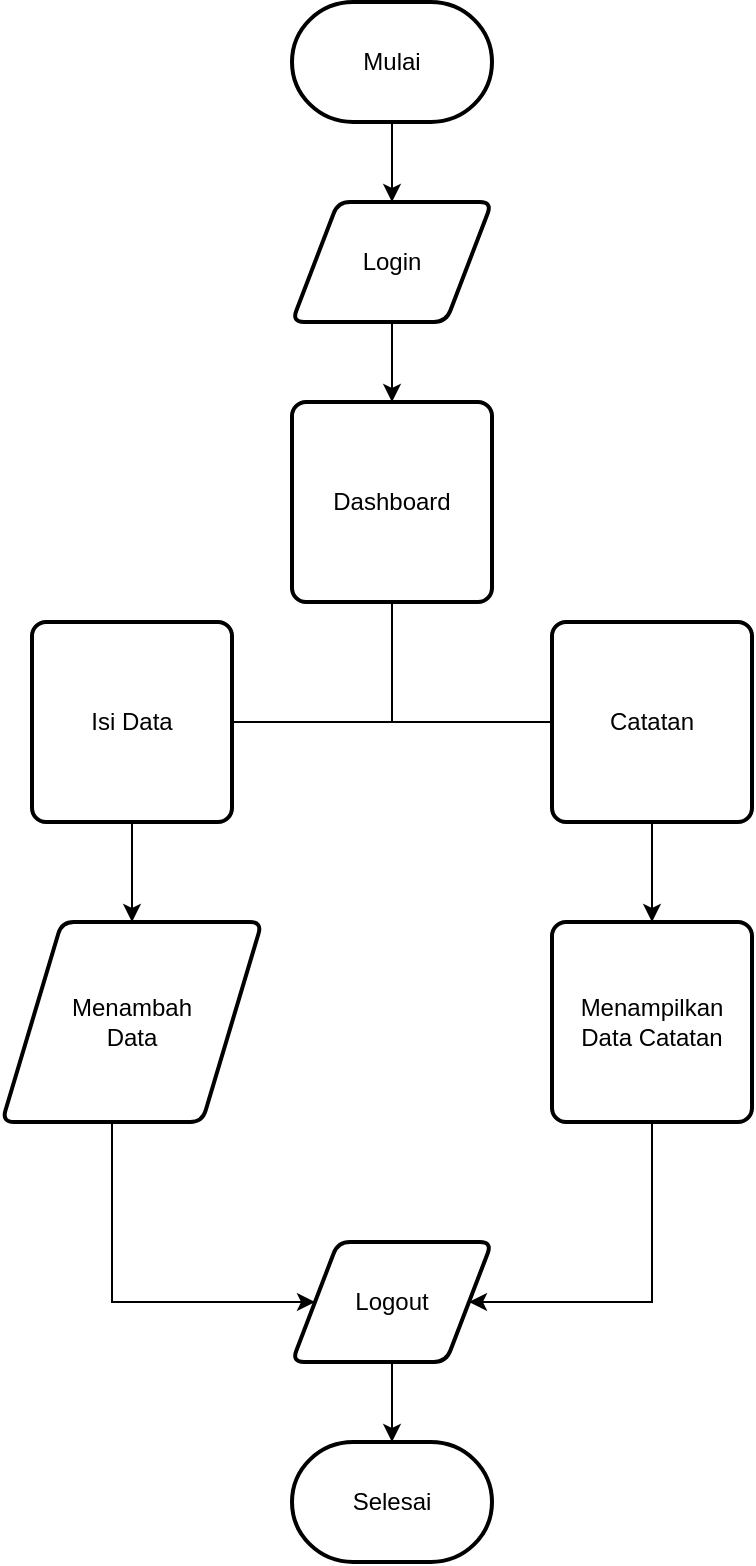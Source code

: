 <mxfile version="16.5.1" type="device"><diagram id="_blxGAV4JjLxst72lgRv" name="Page-1"><mxGraphModel dx="868" dy="593" grid="1" gridSize="10" guides="1" tooltips="1" connect="1" arrows="1" fold="1" page="1" pageScale="1" pageWidth="1169" pageHeight="827" math="0" shadow="0"><root><mxCell id="0"/><mxCell id="1" parent="0"/><mxCell id="XUC6YcMCU_mc7o29b2Kc-3" value="" style="edgeStyle=orthogonalEdgeStyle;rounded=0;orthogonalLoop=1;jettySize=auto;html=1;" parent="1" source="XUC6YcMCU_mc7o29b2Kc-1" target="XUC6YcMCU_mc7o29b2Kc-2" edge="1"><mxGeometry relative="1" as="geometry"/></mxCell><mxCell id="XUC6YcMCU_mc7o29b2Kc-1" value="Mulai" style="strokeWidth=2;html=1;shape=mxgraph.flowchart.terminator;whiteSpace=wrap;" parent="1" vertex="1"><mxGeometry x="390" y="40" width="100" height="60" as="geometry"/></mxCell><mxCell id="XUC6YcMCU_mc7o29b2Kc-5" value="" style="edgeStyle=orthogonalEdgeStyle;rounded=0;orthogonalLoop=1;jettySize=auto;html=1;" parent="1" source="XUC6YcMCU_mc7o29b2Kc-2" target="XUC6YcMCU_mc7o29b2Kc-4" edge="1"><mxGeometry relative="1" as="geometry"/></mxCell><mxCell id="XUC6YcMCU_mc7o29b2Kc-2" value="Login" style="shape=parallelogram;html=1;strokeWidth=2;perimeter=parallelogramPerimeter;whiteSpace=wrap;rounded=1;arcSize=12;size=0.23;" parent="1" vertex="1"><mxGeometry x="390" y="140" width="100" height="60" as="geometry"/></mxCell><mxCell id="XUC6YcMCU_mc7o29b2Kc-4" value="Dashboard" style="rounded=1;whiteSpace=wrap;html=1;absoluteArcSize=1;arcSize=14;strokeWidth=2;" parent="1" vertex="1"><mxGeometry x="390" y="240" width="100" height="100" as="geometry"/></mxCell><mxCell id="XUC6YcMCU_mc7o29b2Kc-11" value="" style="edgeStyle=orthogonalEdgeStyle;rounded=0;orthogonalLoop=1;jettySize=auto;html=1;" parent="1" source="XUC6YcMCU_mc7o29b2Kc-6" target="XUC6YcMCU_mc7o29b2Kc-10" edge="1"><mxGeometry relative="1" as="geometry"/></mxCell><mxCell id="XUC6YcMCU_mc7o29b2Kc-6" value="Isi Data" style="rounded=1;whiteSpace=wrap;html=1;absoluteArcSize=1;arcSize=14;strokeWidth=2;" parent="1" vertex="1"><mxGeometry x="260" y="350" width="100" height="100" as="geometry"/></mxCell><mxCell id="XUC6YcMCU_mc7o29b2Kc-13" value="" style="edgeStyle=orthogonalEdgeStyle;rounded=0;orthogonalLoop=1;jettySize=auto;html=1;" parent="1" source="XUC6YcMCU_mc7o29b2Kc-7" target="XUC6YcMCU_mc7o29b2Kc-12" edge="1"><mxGeometry relative="1" as="geometry"/></mxCell><mxCell id="XUC6YcMCU_mc7o29b2Kc-7" value="Catatan" style="rounded=1;whiteSpace=wrap;html=1;absoluteArcSize=1;arcSize=14;strokeWidth=2;" parent="1" vertex="1"><mxGeometry x="520" y="350" width="100" height="100" as="geometry"/></mxCell><mxCell id="XUC6YcMCU_mc7o29b2Kc-15" style="edgeStyle=orthogonalEdgeStyle;rounded=0;orthogonalLoop=1;jettySize=auto;html=1;entryX=0;entryY=0.5;entryDx=0;entryDy=0;" parent="1" source="XUC6YcMCU_mc7o29b2Kc-10" target="XUC6YcMCU_mc7o29b2Kc-14" edge="1"><mxGeometry relative="1" as="geometry"><Array as="points"><mxPoint x="300" y="690"/></Array></mxGeometry></mxCell><mxCell id="XUC6YcMCU_mc7o29b2Kc-10" value="Menambah&lt;br&gt;Data" style="shape=parallelogram;html=1;strokeWidth=2;perimeter=parallelogramPerimeter;whiteSpace=wrap;rounded=1;arcSize=12;size=0.23;" parent="1" vertex="1"><mxGeometry x="245" y="500" width="130" height="100" as="geometry"/></mxCell><mxCell id="XUC6YcMCU_mc7o29b2Kc-16" style="edgeStyle=orthogonalEdgeStyle;rounded=0;orthogonalLoop=1;jettySize=auto;html=1;entryX=1;entryY=0.5;entryDx=0;entryDy=0;" parent="1" source="XUC6YcMCU_mc7o29b2Kc-12" target="XUC6YcMCU_mc7o29b2Kc-14" edge="1"><mxGeometry relative="1" as="geometry"><Array as="points"><mxPoint x="570" y="690"/></Array></mxGeometry></mxCell><mxCell id="XUC6YcMCU_mc7o29b2Kc-12" value="Menampilkan Data Catatan" style="rounded=1;whiteSpace=wrap;html=1;absoluteArcSize=1;arcSize=14;strokeWidth=2;" parent="1" vertex="1"><mxGeometry x="520" y="500" width="100" height="100" as="geometry"/></mxCell><mxCell id="XUC6YcMCU_mc7o29b2Kc-18" style="edgeStyle=orthogonalEdgeStyle;rounded=0;orthogonalLoop=1;jettySize=auto;html=1;entryX=0.5;entryY=0;entryDx=0;entryDy=0;entryPerimeter=0;" parent="1" source="XUC6YcMCU_mc7o29b2Kc-14" target="XUC6YcMCU_mc7o29b2Kc-17" edge="1"><mxGeometry relative="1" as="geometry"><mxPoint x="440" y="750" as="targetPoint"/></mxGeometry></mxCell><mxCell id="XUC6YcMCU_mc7o29b2Kc-14" value="Logout" style="shape=parallelogram;html=1;strokeWidth=2;perimeter=parallelogramPerimeter;whiteSpace=wrap;rounded=1;arcSize=12;size=0.23;" parent="1" vertex="1"><mxGeometry x="390" y="660" width="100" height="60" as="geometry"/></mxCell><mxCell id="XUC6YcMCU_mc7o29b2Kc-17" value="Selesai" style="strokeWidth=2;html=1;shape=mxgraph.flowchart.terminator;whiteSpace=wrap;" parent="1" vertex="1"><mxGeometry x="390" y="760" width="100" height="60" as="geometry"/></mxCell><mxCell id="TG-Leyf67fGsj40dos2s-2" value="" style="endArrow=none;html=1;rounded=0;strokeColor=default;exitX=1;exitY=0.5;exitDx=0;exitDy=0;entryX=0;entryY=0.5;entryDx=0;entryDy=0;" edge="1" parent="1" source="XUC6YcMCU_mc7o29b2Kc-6" target="XUC6YcMCU_mc7o29b2Kc-7"><mxGeometry width="50" height="50" relative="1" as="geometry"><mxPoint x="420" y="330" as="sourcePoint"/><mxPoint x="470" y="280" as="targetPoint"/></mxGeometry></mxCell><mxCell id="TG-Leyf67fGsj40dos2s-3" value="" style="endArrow=none;html=1;rounded=0;strokeColor=default;entryX=0.5;entryY=1;entryDx=0;entryDy=0;" edge="1" parent="1" target="XUC6YcMCU_mc7o29b2Kc-4"><mxGeometry width="50" height="50" relative="1" as="geometry"><mxPoint x="440" y="400" as="sourcePoint"/><mxPoint x="470" y="280" as="targetPoint"/></mxGeometry></mxCell></root></mxGraphModel></diagram></mxfile>